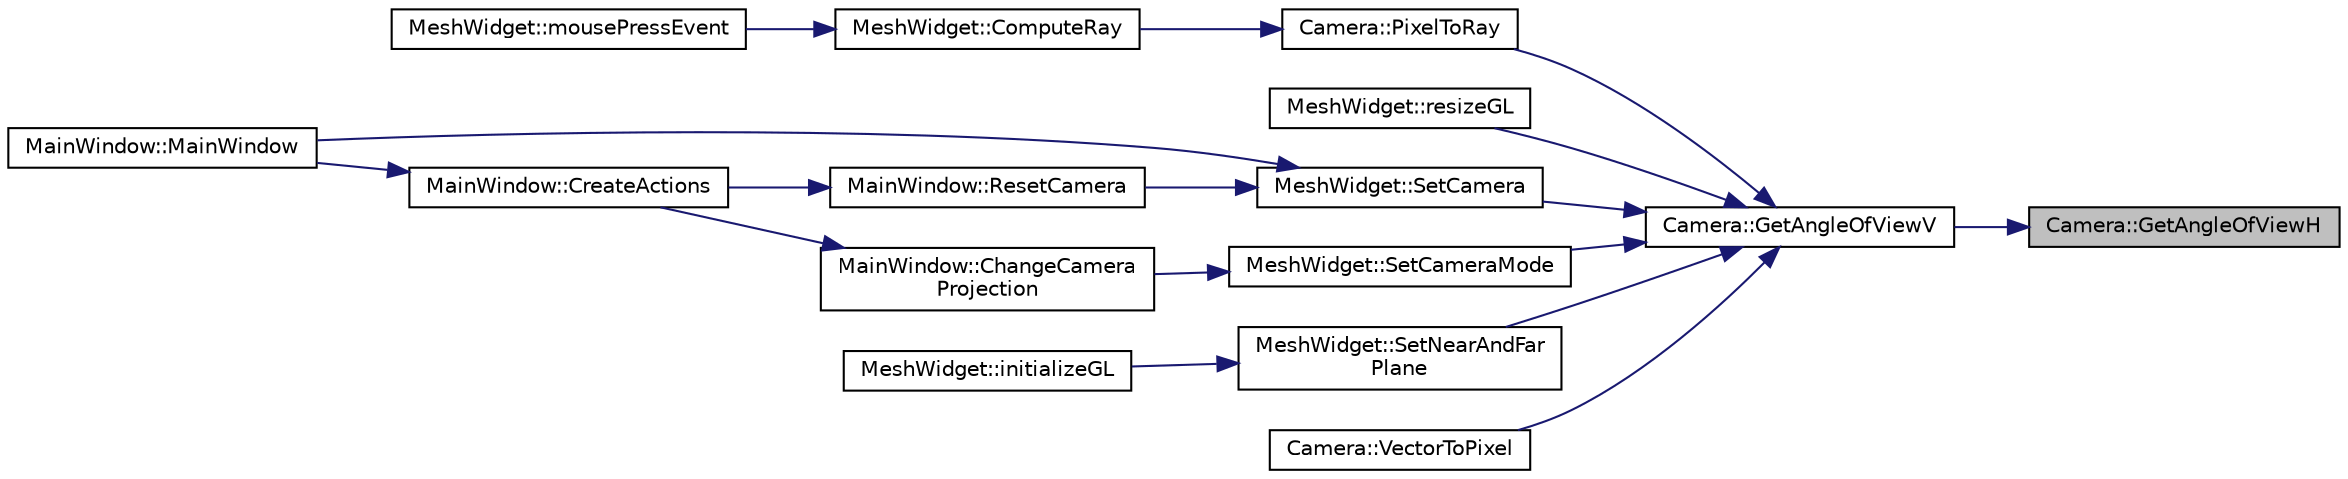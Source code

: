 digraph "Camera::GetAngleOfViewH"
{
 // LATEX_PDF_SIZE
  edge [fontname="Helvetica",fontsize="10",labelfontname="Helvetica",labelfontsize="10"];
  node [fontname="Helvetica",fontsize="10",shape=record];
  rankdir="RL";
  Node1 [label="Camera::GetAngleOfViewH",height=0.2,width=0.4,color="black", fillcolor="grey75", style="filled", fontcolor="black",tooltip="Returns the horizontal angle of view."];
  Node1 -> Node2 [dir="back",color="midnightblue",fontsize="10",style="solid",fontname="Helvetica"];
  Node2 [label="Camera::GetAngleOfViewV",height=0.2,width=0.4,color="black", fillcolor="white", style="filled",URL="$class_camera.html#a10e3b183465dd2c7b3d2220684b67389",tooltip="Returns the vertical angle of view."];
  Node2 -> Node3 [dir="back",color="midnightblue",fontsize="10",style="solid",fontname="Helvetica"];
  Node3 [label="Camera::PixelToRay",height=0.2,width=0.4,color="black", fillcolor="white", style="filled",URL="$class_camera.html#a80e5e7f22b83f321b8f83b388aae1926",tooltip="Compute the equation of a ray given a pixel in the camera plane."];
  Node3 -> Node4 [dir="back",color="midnightblue",fontsize="10",style="solid",fontname="Helvetica"];
  Node4 [label="MeshWidget::ComputeRay",height=0.2,width=0.4,color="black", fillcolor="white", style="filled",URL="$class_mesh_widget.html#a54d24d0e867bf907b3a7d50cf36c449e",tooltip="Computes a ray from a pixel."];
  Node4 -> Node5 [dir="back",color="midnightblue",fontsize="10",style="solid",fontname="Helvetica"];
  Node5 [label="MeshWidget::mousePressEvent",height=0.2,width=0.4,color="black", fillcolor="white", style="filled",URL="$class_mesh_widget.html#a3e5b0f9e1155a6e287d13befd9c60d55",tooltip="Process mouse click events."];
  Node2 -> Node6 [dir="back",color="midnightblue",fontsize="10",style="solid",fontname="Helvetica"];
  Node6 [label="MeshWidget::resizeGL",height=0.2,width=0.4,color="black", fillcolor="white", style="filled",URL="$class_mesh_widget.html#a4bbeb0cd502a0cd6e329e1488648eac7",tooltip="Resize window."];
  Node2 -> Node7 [dir="back",color="midnightblue",fontsize="10",style="solid",fontname="Helvetica"];
  Node7 [label="MeshWidget::SetCamera",height=0.2,width=0.4,color="black", fillcolor="white", style="filled",URL="$class_mesh_widget.html#a069a5373e7200ca6aa0a036b0a5b2a37",tooltip="Set the camera for the widget."];
  Node7 -> Node8 [dir="back",color="midnightblue",fontsize="10",style="solid",fontname="Helvetica"];
  Node8 [label="MainWindow::MainWindow",height=0.2,width=0.4,color="black", fillcolor="white", style="filled",URL="$class_main_window.html#a34c4b4207b46d11a4100c9b19f0e81bb",tooltip=" "];
  Node7 -> Node9 [dir="back",color="midnightblue",fontsize="10",style="solid",fontname="Helvetica"];
  Node9 [label="MainWindow::ResetCamera",height=0.2,width=0.4,color="black", fillcolor="white", style="filled",URL="$class_main_window.html#adcb5ac68978bf204fbf1610ae6347eae",tooltip=" "];
  Node9 -> Node10 [dir="back",color="midnightblue",fontsize="10",style="solid",fontname="Helvetica"];
  Node10 [label="MainWindow::CreateActions",height=0.2,width=0.4,color="black", fillcolor="white", style="filled",URL="$class_main_window.html#ac196f381c4aad2f18848f1cf490eba35",tooltip=" "];
  Node10 -> Node8 [dir="back",color="midnightblue",fontsize="10",style="solid",fontname="Helvetica"];
  Node2 -> Node11 [dir="back",color="midnightblue",fontsize="10",style="solid",fontname="Helvetica"];
  Node11 [label="MeshWidget::SetCameraMode",height=0.2,width=0.4,color="black", fillcolor="white", style="filled",URL="$class_mesh_widget.html#aee199457b27af2efbe3db0e552c1649a",tooltip="Set the camera mode (perspective or orthographic)."];
  Node11 -> Node12 [dir="back",color="midnightblue",fontsize="10",style="solid",fontname="Helvetica"];
  Node12 [label="MainWindow::ChangeCamera\lProjection",height=0.2,width=0.4,color="black", fillcolor="white", style="filled",URL="$class_main_window.html#a2dab4cfb073d2b8a4e08cf5ca399244c",tooltip=" "];
  Node12 -> Node10 [dir="back",color="midnightblue",fontsize="10",style="solid",fontname="Helvetica"];
  Node2 -> Node13 [dir="back",color="midnightblue",fontsize="10",style="solid",fontname="Helvetica"];
  Node13 [label="MeshWidget::SetNearAndFar\lPlane",height=0.2,width=0.4,color="black", fillcolor="white", style="filled",URL="$class_mesh_widget.html#a622efd906553896d76edb9161e095885",tooltip="Set the near and far clipping planes of the camera."];
  Node13 -> Node14 [dir="back",color="midnightblue",fontsize="10",style="solid",fontname="Helvetica"];
  Node14 [label="MeshWidget::initializeGL",height=0.2,width=0.4,color="black", fillcolor="white", style="filled",URL="$class_mesh_widget.html#a7e1660885be499030bbf9bed27a33749",tooltip="Initialize OpenGL, shaders and a camera centered at origin."];
  Node2 -> Node15 [dir="back",color="midnightblue",fontsize="10",style="solid",fontname="Helvetica"];
  Node15 [label="Camera::VectorToPixel",height=0.2,width=0.4,color="black", fillcolor="white", style="filled",URL="$class_camera.html#afa53357c8db7308fc4dced087a24c894",tooltip="Compute coordinates of a point in the camera plane."];
}
